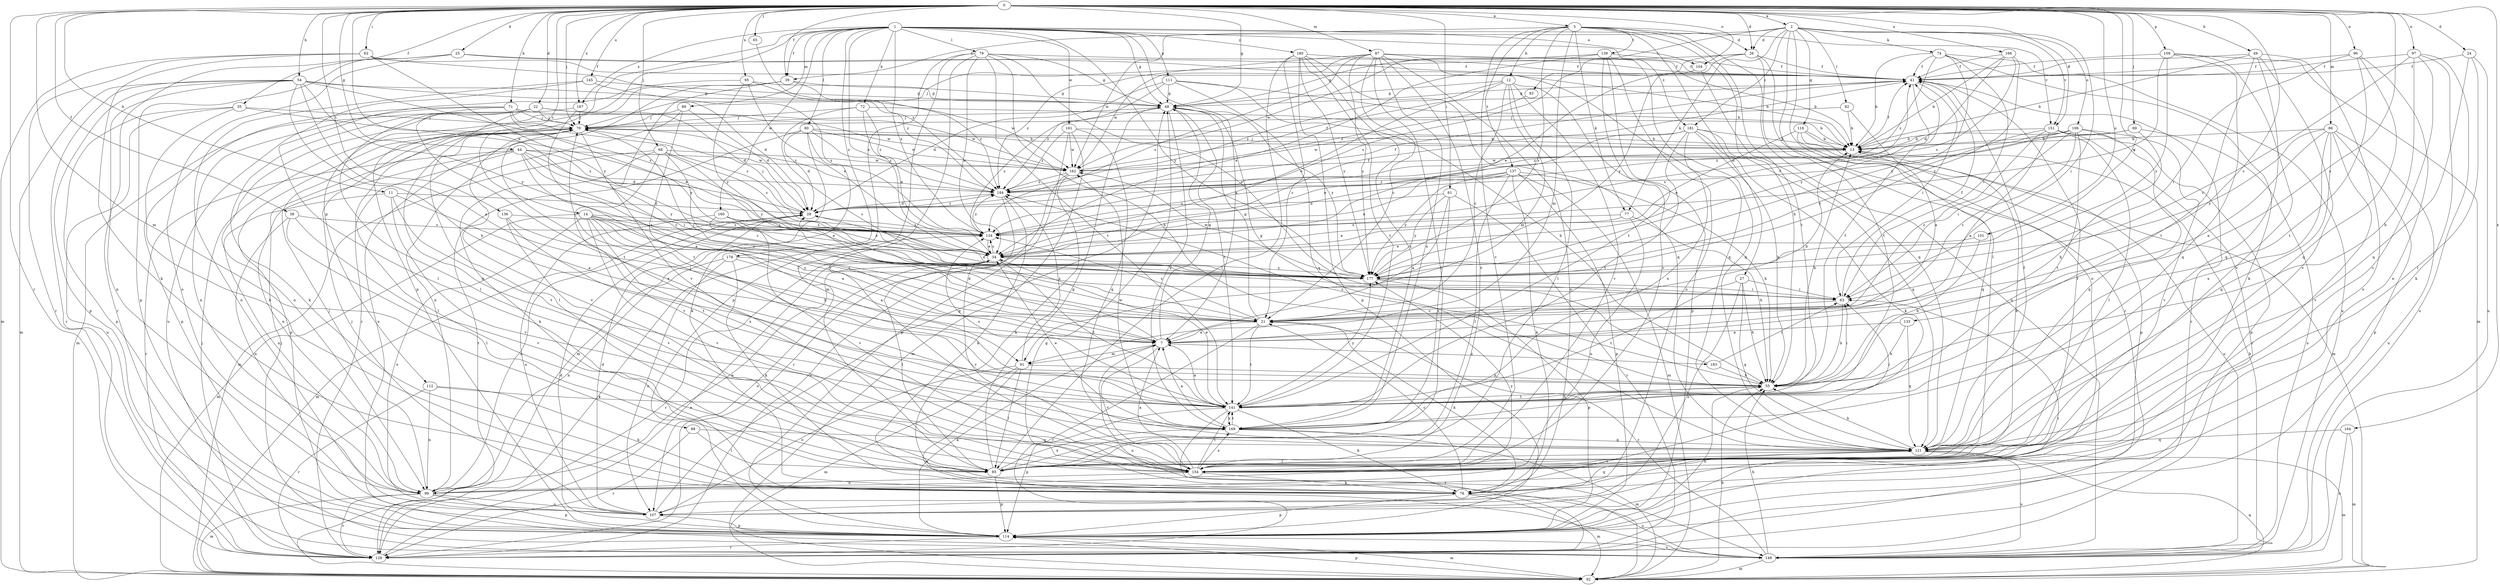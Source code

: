 strict digraph  {
0;
1;
2;
5;
7;
11;
12;
13;
14;
21;
22;
24;
25;
26;
27;
28;
34;
35;
38;
39;
41;
44;
48;
49;
54;
55;
61;
62;
63;
65;
68;
69;
70;
71;
72;
74;
77;
78;
79;
80;
82;
83;
85;
86;
87;
88;
89;
91;
92;
95;
96;
97;
99;
101;
104;
106;
107;
109;
111;
112;
114;
116;
121;
128;
133;
134;
136;
137;
139;
141;
145;
148;
151;
154;
160;
161;
162;
164;
166;
167;
169;
177;
178;
180;
181;
183;
184;
0 -> 2  [label=a];
0 -> 5  [label=a];
0 -> 11  [label=b];
0 -> 14  [label=c];
0 -> 21  [label=c];
0 -> 22  [label=d];
0 -> 24  [label=d];
0 -> 25  [label=d];
0 -> 26  [label=d];
0 -> 34  [label=e];
0 -> 35  [label=f];
0 -> 38  [label=f];
0 -> 39  [label=f];
0 -> 44  [label=g];
0 -> 48  [label=g];
0 -> 49  [label=h];
0 -> 54  [label=h];
0 -> 61  [label=i];
0 -> 62  [label=i];
0 -> 65  [label=j];
0 -> 68  [label=j];
0 -> 69  [label=j];
0 -> 70  [label=j];
0 -> 71  [label=k];
0 -> 86  [label=m];
0 -> 87  [label=m];
0 -> 88  [label=m];
0 -> 95  [label=n];
0 -> 96  [label=n];
0 -> 97  [label=n];
0 -> 101  [label=o];
0 -> 104  [label=o];
0 -> 109  [label=p];
0 -> 128  [label=r];
0 -> 133  [label=s];
0 -> 136  [label=t];
0 -> 145  [label=u];
0 -> 151  [label=v];
0 -> 164  [label=x];
0 -> 166  [label=x];
0 -> 167  [label=x];
0 -> 177  [label=y];
1 -> 7  [label=a];
1 -> 34  [label=e];
1 -> 39  [label=f];
1 -> 48  [label=g];
1 -> 72  [label=k];
1 -> 79  [label=l];
1 -> 80  [label=l];
1 -> 89  [label=m];
1 -> 104  [label=o];
1 -> 111  [label=p];
1 -> 112  [label=p];
1 -> 114  [label=p];
1 -> 134  [label=s];
1 -> 151  [label=v];
1 -> 160  [label=w];
1 -> 161  [label=w];
1 -> 167  [label=x];
1 -> 177  [label=y];
1 -> 178  [label=z];
1 -> 180  [label=z];
1 -> 181  [label=z];
2 -> 26  [label=d];
2 -> 39  [label=f];
2 -> 63  [label=i];
2 -> 74  [label=k];
2 -> 77  [label=k];
2 -> 82  [label=l];
2 -> 83  [label=l];
2 -> 85  [label=l];
2 -> 106  [label=o];
2 -> 107  [label=o];
2 -> 116  [label=q];
2 -> 151  [label=v];
2 -> 181  [label=z];
5 -> 12  [label=b];
5 -> 26  [label=d];
5 -> 27  [label=d];
5 -> 55  [label=h];
5 -> 77  [label=k];
5 -> 91  [label=m];
5 -> 137  [label=t];
5 -> 139  [label=t];
5 -> 141  [label=t];
5 -> 148  [label=u];
5 -> 154  [label=v];
5 -> 162  [label=w];
5 -> 177  [label=y];
7 -> 13  [label=b];
7 -> 28  [label=d];
7 -> 48  [label=g];
7 -> 91  [label=m];
7 -> 148  [label=u];
7 -> 154  [label=v];
7 -> 183  [label=z];
11 -> 7  [label=a];
11 -> 28  [label=d];
11 -> 99  [label=n];
11 -> 141  [label=t];
11 -> 154  [label=v];
12 -> 21  [label=c];
12 -> 34  [label=e];
12 -> 48  [label=g];
12 -> 85  [label=l];
12 -> 91  [label=m];
12 -> 114  [label=p];
12 -> 154  [label=v];
12 -> 184  [label=z];
13 -> 41  [label=f];
13 -> 70  [label=j];
13 -> 148  [label=u];
13 -> 162  [label=w];
14 -> 21  [label=c];
14 -> 34  [label=e];
14 -> 55  [label=h];
14 -> 91  [label=m];
14 -> 92  [label=m];
14 -> 107  [label=o];
14 -> 134  [label=s];
14 -> 154  [label=v];
14 -> 169  [label=x];
14 -> 177  [label=y];
21 -> 7  [label=a];
21 -> 48  [label=g];
21 -> 70  [label=j];
21 -> 78  [label=k];
21 -> 128  [label=r];
21 -> 134  [label=s];
21 -> 141  [label=t];
22 -> 28  [label=d];
22 -> 70  [label=j];
22 -> 78  [label=k];
22 -> 85  [label=l];
22 -> 92  [label=m];
22 -> 121  [label=q];
22 -> 162  [label=w];
24 -> 41  [label=f];
24 -> 85  [label=l];
24 -> 121  [label=q];
24 -> 148  [label=u];
25 -> 13  [label=b];
25 -> 41  [label=f];
25 -> 107  [label=o];
25 -> 114  [label=p];
25 -> 128  [label=r];
26 -> 41  [label=f];
26 -> 70  [label=j];
26 -> 128  [label=r];
26 -> 134  [label=s];
26 -> 141  [label=t];
26 -> 177  [label=y];
27 -> 55  [label=h];
27 -> 63  [label=i];
27 -> 107  [label=o];
27 -> 121  [label=q];
27 -> 141  [label=t];
28 -> 41  [label=f];
28 -> 70  [label=j];
28 -> 92  [label=m];
28 -> 99  [label=n];
28 -> 134  [label=s];
28 -> 184  [label=z];
34 -> 41  [label=f];
34 -> 85  [label=l];
34 -> 107  [label=o];
34 -> 128  [label=r];
34 -> 134  [label=s];
34 -> 141  [label=t];
34 -> 154  [label=v];
34 -> 177  [label=y];
35 -> 34  [label=e];
35 -> 70  [label=j];
35 -> 78  [label=k];
35 -> 114  [label=p];
35 -> 148  [label=u];
38 -> 85  [label=l];
38 -> 99  [label=n];
38 -> 134  [label=s];
38 -> 154  [label=v];
39 -> 48  [label=g];
39 -> 128  [label=r];
39 -> 148  [label=u];
39 -> 154  [label=v];
39 -> 184  [label=z];
41 -> 48  [label=g];
41 -> 63  [label=i];
41 -> 128  [label=r];
41 -> 177  [label=y];
44 -> 7  [label=a];
44 -> 28  [label=d];
44 -> 63  [label=i];
44 -> 85  [label=l];
44 -> 99  [label=n];
44 -> 128  [label=r];
44 -> 162  [label=w];
44 -> 177  [label=y];
44 -> 184  [label=z];
48 -> 70  [label=j];
48 -> 134  [label=s];
48 -> 141  [label=t];
48 -> 169  [label=x];
48 -> 177  [label=y];
49 -> 13  [label=b];
49 -> 41  [label=f];
49 -> 107  [label=o];
49 -> 121  [label=q];
49 -> 141  [label=t];
49 -> 154  [label=v];
54 -> 7  [label=a];
54 -> 28  [label=d];
54 -> 48  [label=g];
54 -> 55  [label=h];
54 -> 92  [label=m];
54 -> 99  [label=n];
54 -> 114  [label=p];
54 -> 128  [label=r];
54 -> 134  [label=s];
54 -> 177  [label=y];
55 -> 13  [label=b];
55 -> 41  [label=f];
55 -> 63  [label=i];
55 -> 141  [label=t];
55 -> 184  [label=z];
61 -> 7  [label=a];
61 -> 28  [label=d];
61 -> 128  [label=r];
61 -> 169  [label=x];
61 -> 177  [label=y];
62 -> 41  [label=f];
62 -> 78  [label=k];
62 -> 92  [label=m];
62 -> 128  [label=r];
62 -> 177  [label=y];
62 -> 184  [label=z];
63 -> 21  [label=c];
63 -> 28  [label=d];
63 -> 41  [label=f];
63 -> 55  [label=h];
65 -> 184  [label=z];
68 -> 21  [label=c];
68 -> 78  [label=k];
68 -> 92  [label=m];
68 -> 134  [label=s];
68 -> 154  [label=v];
68 -> 162  [label=w];
68 -> 177  [label=y];
69 -> 13  [label=b];
69 -> 55  [label=h];
69 -> 148  [label=u];
69 -> 184  [label=z];
70 -> 13  [label=b];
70 -> 21  [label=c];
70 -> 85  [label=l];
70 -> 114  [label=p];
70 -> 154  [label=v];
70 -> 169  [label=x];
70 -> 184  [label=z];
71 -> 70  [label=j];
71 -> 99  [label=n];
71 -> 114  [label=p];
71 -> 134  [label=s];
71 -> 141  [label=t];
71 -> 162  [label=w];
71 -> 177  [label=y];
72 -> 13  [label=b];
72 -> 21  [label=c];
72 -> 34  [label=e];
72 -> 70  [label=j];
72 -> 184  [label=z];
74 -> 13  [label=b];
74 -> 41  [label=f];
74 -> 63  [label=i];
74 -> 78  [label=k];
74 -> 148  [label=u];
74 -> 177  [label=y];
74 -> 184  [label=z];
77 -> 34  [label=e];
77 -> 55  [label=h];
77 -> 99  [label=n];
77 -> 134  [label=s];
78 -> 21  [label=c];
78 -> 92  [label=m];
78 -> 114  [label=p];
78 -> 121  [label=q];
78 -> 148  [label=u];
79 -> 34  [label=e];
79 -> 41  [label=f];
79 -> 48  [label=g];
79 -> 55  [label=h];
79 -> 63  [label=i];
79 -> 85  [label=l];
79 -> 114  [label=p];
79 -> 141  [label=t];
79 -> 154  [label=v];
80 -> 13  [label=b];
80 -> 28  [label=d];
80 -> 78  [label=k];
80 -> 92  [label=m];
80 -> 128  [label=r];
80 -> 162  [label=w];
80 -> 184  [label=z];
82 -> 7  [label=a];
82 -> 13  [label=b];
82 -> 70  [label=j];
83 -> 184  [label=z];
85 -> 13  [label=b];
85 -> 48  [label=g];
85 -> 114  [label=p];
85 -> 169  [label=x];
86 -> 7  [label=a];
86 -> 13  [label=b];
86 -> 114  [label=p];
86 -> 121  [label=q];
86 -> 148  [label=u];
86 -> 154  [label=v];
86 -> 169  [label=x];
86 -> 177  [label=y];
87 -> 13  [label=b];
87 -> 21  [label=c];
87 -> 41  [label=f];
87 -> 85  [label=l];
87 -> 107  [label=o];
87 -> 121  [label=q];
87 -> 134  [label=s];
87 -> 154  [label=v];
87 -> 162  [label=w];
87 -> 169  [label=x];
87 -> 177  [label=y];
87 -> 184  [label=z];
88 -> 85  [label=l];
88 -> 121  [label=q];
88 -> 128  [label=r];
89 -> 28  [label=d];
89 -> 70  [label=j];
89 -> 99  [label=n];
89 -> 141  [label=t];
91 -> 55  [label=h];
91 -> 85  [label=l];
91 -> 92  [label=m];
91 -> 107  [label=o];
91 -> 148  [label=u];
91 -> 184  [label=z];
92 -> 48  [label=g];
92 -> 55  [label=h];
92 -> 114  [label=p];
92 -> 121  [label=q];
95 -> 34  [label=e];
95 -> 48  [label=g];
95 -> 85  [label=l];
95 -> 162  [label=w];
95 -> 177  [label=y];
96 -> 41  [label=f];
96 -> 63  [label=i];
96 -> 99  [label=n];
96 -> 121  [label=q];
96 -> 141  [label=t];
97 -> 21  [label=c];
97 -> 41  [label=f];
97 -> 55  [label=h];
97 -> 78  [label=k];
97 -> 148  [label=u];
97 -> 154  [label=v];
99 -> 34  [label=e];
99 -> 70  [label=j];
99 -> 92  [label=m];
99 -> 107  [label=o];
99 -> 114  [label=p];
99 -> 128  [label=r];
99 -> 177  [label=y];
101 -> 34  [label=e];
101 -> 55  [label=h];
104 -> 34  [label=e];
104 -> 121  [label=q];
106 -> 13  [label=b];
106 -> 21  [label=c];
106 -> 63  [label=i];
106 -> 121  [label=q];
106 -> 134  [label=s];
106 -> 141  [label=t];
106 -> 154  [label=v];
106 -> 184  [label=z];
107 -> 28  [label=d];
107 -> 48  [label=g];
107 -> 70  [label=j];
107 -> 114  [label=p];
109 -> 41  [label=f];
109 -> 92  [label=m];
109 -> 121  [label=q];
109 -> 134  [label=s];
109 -> 154  [label=v];
109 -> 177  [label=y];
111 -> 13  [label=b];
111 -> 28  [label=d];
111 -> 48  [label=g];
111 -> 55  [label=h];
111 -> 121  [label=q];
111 -> 184  [label=z];
112 -> 78  [label=k];
112 -> 99  [label=n];
112 -> 128  [label=r];
112 -> 141  [label=t];
114 -> 7  [label=a];
114 -> 28  [label=d];
114 -> 55  [label=h];
114 -> 63  [label=i];
114 -> 92  [label=m];
114 -> 128  [label=r];
114 -> 148  [label=u];
116 -> 13  [label=b];
116 -> 34  [label=e];
116 -> 92  [label=m];
116 -> 114  [label=p];
116 -> 121  [label=q];
121 -> 41  [label=f];
121 -> 55  [label=h];
121 -> 85  [label=l];
121 -> 92  [label=m];
121 -> 148  [label=u];
121 -> 154  [label=v];
128 -> 34  [label=e];
128 -> 70  [label=j];
128 -> 134  [label=s];
133 -> 7  [label=a];
133 -> 55  [label=h];
133 -> 121  [label=q];
134 -> 34  [label=e];
134 -> 41  [label=f];
134 -> 184  [label=z];
136 -> 7  [label=a];
136 -> 134  [label=s];
136 -> 141  [label=t];
136 -> 154  [label=v];
137 -> 34  [label=e];
137 -> 55  [label=h];
137 -> 78  [label=k];
137 -> 85  [label=l];
137 -> 92  [label=m];
137 -> 114  [label=p];
137 -> 134  [label=s];
137 -> 177  [label=y];
137 -> 184  [label=z];
139 -> 34  [label=e];
139 -> 41  [label=f];
139 -> 48  [label=g];
139 -> 107  [label=o];
139 -> 121  [label=q];
139 -> 141  [label=t];
139 -> 154  [label=v];
139 -> 162  [label=w];
141 -> 7  [label=a];
141 -> 34  [label=e];
141 -> 55  [label=h];
141 -> 70  [label=j];
141 -> 78  [label=k];
141 -> 114  [label=p];
141 -> 128  [label=r];
141 -> 134  [label=s];
141 -> 169  [label=x];
141 -> 177  [label=y];
145 -> 48  [label=g];
145 -> 107  [label=o];
145 -> 134  [label=s];
145 -> 148  [label=u];
148 -> 13  [label=b];
148 -> 21  [label=c];
148 -> 55  [label=h];
148 -> 70  [label=j];
148 -> 92  [label=m];
151 -> 7  [label=a];
151 -> 13  [label=b];
151 -> 21  [label=c];
151 -> 85  [label=l];
151 -> 114  [label=p];
151 -> 128  [label=r];
151 -> 177  [label=y];
154 -> 7  [label=a];
154 -> 41  [label=f];
154 -> 78  [label=k];
154 -> 99  [label=n];
154 -> 141  [label=t];
154 -> 169  [label=x];
160 -> 21  [label=c];
160 -> 34  [label=e];
160 -> 107  [label=o];
160 -> 134  [label=s];
160 -> 154  [label=v];
161 -> 13  [label=b];
161 -> 92  [label=m];
161 -> 114  [label=p];
161 -> 121  [label=q];
161 -> 162  [label=w];
161 -> 184  [label=z];
162 -> 41  [label=f];
162 -> 78  [label=k];
162 -> 128  [label=r];
162 -> 184  [label=z];
164 -> 92  [label=m];
164 -> 121  [label=q];
164 -> 148  [label=u];
166 -> 13  [label=b];
166 -> 28  [label=d];
166 -> 41  [label=f];
166 -> 134  [label=s];
166 -> 177  [label=y];
167 -> 7  [label=a];
167 -> 70  [label=j];
167 -> 99  [label=n];
169 -> 7  [label=a];
169 -> 34  [label=e];
169 -> 63  [label=i];
169 -> 92  [label=m];
169 -> 121  [label=q];
169 -> 141  [label=t];
169 -> 162  [label=w];
177 -> 63  [label=i];
177 -> 114  [label=p];
177 -> 162  [label=w];
178 -> 7  [label=a];
178 -> 78  [label=k];
178 -> 99  [label=n];
178 -> 107  [label=o];
178 -> 177  [label=y];
180 -> 21  [label=c];
180 -> 41  [label=f];
180 -> 85  [label=l];
180 -> 114  [label=p];
180 -> 121  [label=q];
180 -> 141  [label=t];
180 -> 169  [label=x];
180 -> 177  [label=y];
181 -> 13  [label=b];
181 -> 34  [label=e];
181 -> 55  [label=h];
181 -> 78  [label=k];
181 -> 121  [label=q];
181 -> 141  [label=t];
181 -> 162  [label=w];
181 -> 169  [label=x];
183 -> 48  [label=g];
183 -> 55  [label=h];
183 -> 63  [label=i];
184 -> 28  [label=d];
184 -> 78  [label=k];
184 -> 128  [label=r];
}
